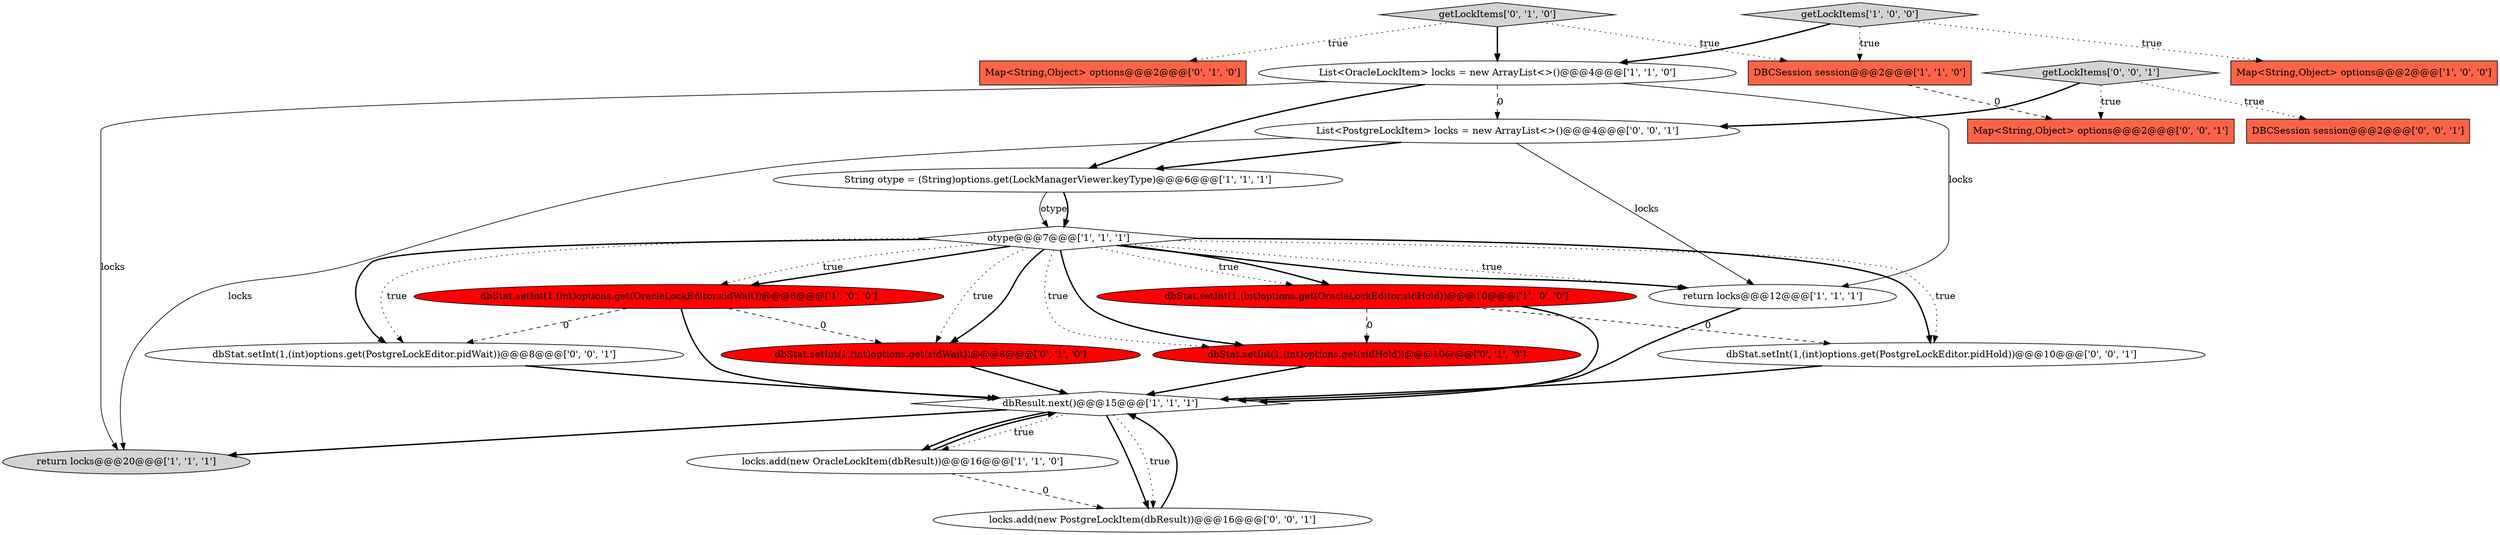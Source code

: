 digraph {
17 [style = filled, label = "dbStat.setInt(1,(int)options.get(PostgreLockEditor.pidWait))@@@8@@@['0', '0', '1']", fillcolor = white, shape = ellipse image = "AAA0AAABBB3BBB"];
11 [style = filled, label = "return locks@@@20@@@['1', '1', '1']", fillcolor = lightgray, shape = ellipse image = "AAA0AAABBB1BBB"];
10 [style = filled, label = "DBCSession session@@@2@@@['1', '1', '0']", fillcolor = tomato, shape = box image = "AAA0AAABBB1BBB"];
19 [style = filled, label = "dbStat.setInt(1,(int)options.get(PostgreLockEditor.pidHold))@@@10@@@['0', '0', '1']", fillcolor = white, shape = ellipse image = "AAA0AAABBB3BBB"];
8 [style = filled, label = "dbStat.setInt(1,(int)options.get(OracleLockEditor.sidHold))@@@10@@@['1', '0', '0']", fillcolor = red, shape = ellipse image = "AAA1AAABBB1BBB"];
22 [style = filled, label = "Map<String,Object> options@@@2@@@['0', '0', '1']", fillcolor = tomato, shape = box image = "AAA0AAABBB3BBB"];
14 [style = filled, label = "getLockItems['0', '1', '0']", fillcolor = lightgray, shape = diamond image = "AAA0AAABBB2BBB"];
1 [style = filled, label = "Map<String,Object> options@@@2@@@['1', '0', '0']", fillcolor = tomato, shape = box image = "AAA0AAABBB1BBB"];
13 [style = filled, label = "Map<String,Object> options@@@2@@@['0', '1', '0']", fillcolor = tomato, shape = box image = "AAA0AAABBB2BBB"];
4 [style = filled, label = "return locks@@@12@@@['1', '1', '1']", fillcolor = white, shape = ellipse image = "AAA0AAABBB1BBB"];
21 [style = filled, label = "getLockItems['0', '0', '1']", fillcolor = lightgray, shape = diamond image = "AAA0AAABBB3BBB"];
18 [style = filled, label = "locks.add(new PostgreLockItem(dbResult))@@@16@@@['0', '0', '1']", fillcolor = white, shape = ellipse image = "AAA0AAABBB3BBB"];
3 [style = filled, label = "dbStat.setInt(1,(int)options.get(OracleLockEditor.sidWait))@@@8@@@['1', '0', '0']", fillcolor = red, shape = ellipse image = "AAA1AAABBB1BBB"];
12 [style = filled, label = "dbStat.setInt(1,(int)options.get(sidWait))@@@8@@@['0', '1', '0']", fillcolor = red, shape = ellipse image = "AAA1AAABBB2BBB"];
15 [style = filled, label = "dbStat.setInt(1,(int)options.get(sidHold))@@@10@@@['0', '1', '0']", fillcolor = red, shape = ellipse image = "AAA1AAABBB2BBB"];
0 [style = filled, label = "otype@@@7@@@['1', '1', '1']", fillcolor = white, shape = diamond image = "AAA0AAABBB1BBB"];
16 [style = filled, label = "List<PostgreLockItem> locks = new ArrayList<>()@@@4@@@['0', '0', '1']", fillcolor = white, shape = ellipse image = "AAA0AAABBB3BBB"];
7 [style = filled, label = "getLockItems['1', '0', '0']", fillcolor = lightgray, shape = diamond image = "AAA0AAABBB1BBB"];
9 [style = filled, label = "locks.add(new OracleLockItem(dbResult))@@@16@@@['1', '1', '0']", fillcolor = white, shape = ellipse image = "AAA0AAABBB1BBB"];
5 [style = filled, label = "List<OracleLockItem> locks = new ArrayList<>()@@@4@@@['1', '1', '0']", fillcolor = white, shape = ellipse image = "AAA0AAABBB1BBB"];
2 [style = filled, label = "String otype = (String)options.get(LockManagerViewer.keyType)@@@6@@@['1', '1', '1']", fillcolor = white, shape = ellipse image = "AAA0AAABBB1BBB"];
20 [style = filled, label = "DBCSession session@@@2@@@['0', '0', '1']", fillcolor = tomato, shape = box image = "AAA0AAABBB3BBB"];
6 [style = filled, label = "dbResult.next()@@@15@@@['1', '1', '1']", fillcolor = white, shape = diamond image = "AAA0AAABBB1BBB"];
0->3 [style = bold, label=""];
8->19 [style = dashed, label="0"];
0->12 [style = dotted, label="true"];
3->17 [style = dashed, label="0"];
7->10 [style = dotted, label="true"];
21->20 [style = dotted, label="true"];
17->6 [style = bold, label=""];
4->6 [style = bold, label=""];
0->19 [style = bold, label=""];
0->17 [style = bold, label=""];
6->18 [style = bold, label=""];
0->15 [style = dotted, label="true"];
0->19 [style = dotted, label="true"];
0->12 [style = bold, label=""];
8->15 [style = dashed, label="0"];
0->4 [style = dotted, label="true"];
9->18 [style = dashed, label="0"];
3->6 [style = bold, label=""];
21->22 [style = dotted, label="true"];
8->6 [style = bold, label=""];
15->6 [style = bold, label=""];
16->11 [style = solid, label="locks"];
10->22 [style = dashed, label="0"];
16->2 [style = bold, label=""];
19->6 [style = bold, label=""];
12->6 [style = bold, label=""];
2->0 [style = solid, label="otype"];
0->15 [style = bold, label=""];
14->10 [style = dotted, label="true"];
14->13 [style = dotted, label="true"];
9->6 [style = bold, label=""];
0->8 [style = dotted, label="true"];
5->16 [style = dashed, label="0"];
5->2 [style = bold, label=""];
7->5 [style = bold, label=""];
2->0 [style = bold, label=""];
6->18 [style = dotted, label="true"];
3->12 [style = dashed, label="0"];
6->9 [style = dotted, label="true"];
18->6 [style = bold, label=""];
0->4 [style = bold, label=""];
16->4 [style = solid, label="locks"];
5->4 [style = solid, label="locks"];
6->11 [style = bold, label=""];
0->8 [style = bold, label=""];
21->16 [style = bold, label=""];
0->17 [style = dotted, label="true"];
0->3 [style = dotted, label="true"];
6->9 [style = bold, label=""];
7->1 [style = dotted, label="true"];
5->11 [style = solid, label="locks"];
14->5 [style = bold, label=""];
}
